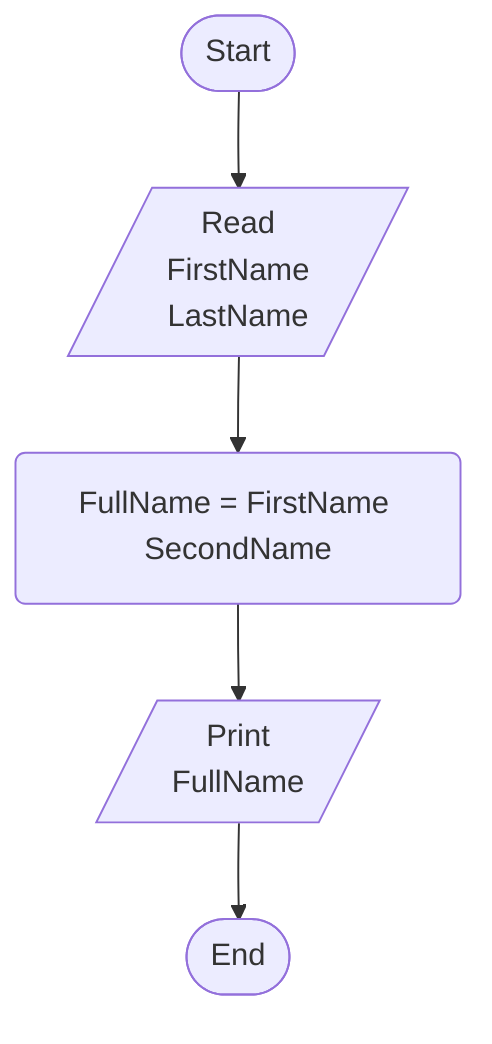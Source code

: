 %% Write a program to ask the user to enter:
%% • First Name
%% • Last Name
%% • Has Recommendation
%% Then Print Full Name on Screen, Leaving a space between the first and last name.
%% Steps
%% Step 1: Ask the user to enter (FirstName, LastName)
%% Step 2: FullName = FirstName + " " + LastName
%% Step 3: Print FullName

flowchart TD
    Start([Start])
    ReadFirstAndLastName[/Read\nFirstName\nLastName/]
    FullName(FullName = FirstName SecondName)
    PrintFullName[/Print\nFullName/]
    End([End])
    Start --> ReadFirstAndLastName --> FullName --> PrintFullName --> End